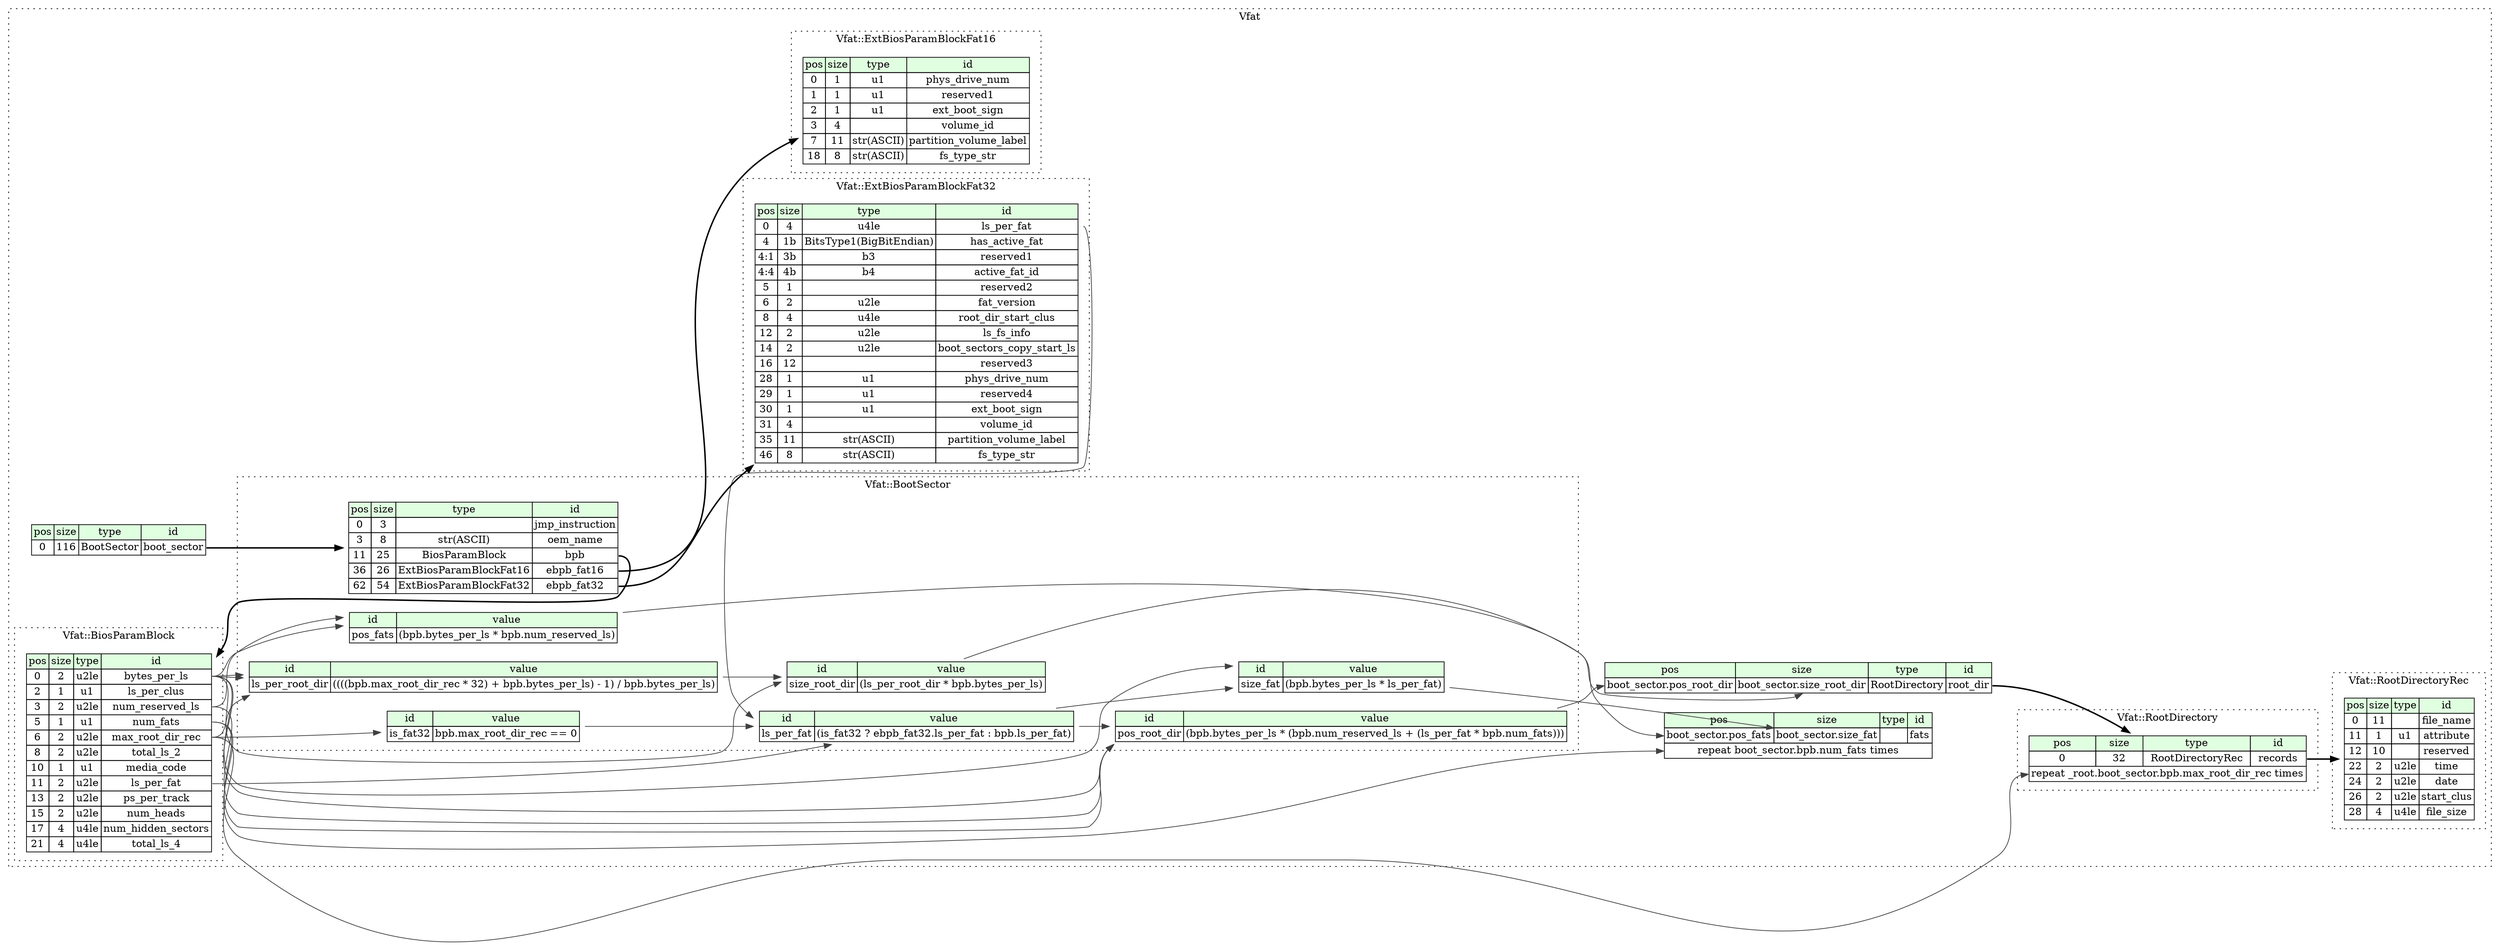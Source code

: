 digraph {
	rankdir=LR;
	node [shape=plaintext];
	subgraph cluster__vfat {
		label="Vfat";
		graph[style=dotted];

		vfat__seq [label=<<TABLE BORDER="0" CELLBORDER="1" CELLSPACING="0">
			<TR><TD BGCOLOR="#E0FFE0">pos</TD><TD BGCOLOR="#E0FFE0">size</TD><TD BGCOLOR="#E0FFE0">type</TD><TD BGCOLOR="#E0FFE0">id</TD></TR>
			<TR><TD PORT="boot_sector_pos">0</TD><TD PORT="boot_sector_size">116</TD><TD>BootSector</TD><TD PORT="boot_sector_type">boot_sector</TD></TR>
		</TABLE>>];
		vfat__inst__fats [label=<<TABLE BORDER="0" CELLBORDER="1" CELLSPACING="0">
			<TR><TD BGCOLOR="#E0FFE0">pos</TD><TD BGCOLOR="#E0FFE0">size</TD><TD BGCOLOR="#E0FFE0">type</TD><TD BGCOLOR="#E0FFE0">id</TD></TR>
			<TR><TD PORT="fats_pos">boot_sector.pos_fats</TD><TD PORT="fats_size">boot_sector.size_fat</TD><TD></TD><TD PORT="fats_type">fats</TD></TR>
			<TR><TD COLSPAN="4" PORT="fats__repeat">repeat boot_sector.bpb.num_fats times</TD></TR>
		</TABLE>>];
		vfat__inst__root_dir [label=<<TABLE BORDER="0" CELLBORDER="1" CELLSPACING="0">
			<TR><TD BGCOLOR="#E0FFE0">pos</TD><TD BGCOLOR="#E0FFE0">size</TD><TD BGCOLOR="#E0FFE0">type</TD><TD BGCOLOR="#E0FFE0">id</TD></TR>
			<TR><TD PORT="root_dir_pos">boot_sector.pos_root_dir</TD><TD PORT="root_dir_size">boot_sector.size_root_dir</TD><TD>RootDirectory</TD><TD PORT="root_dir_type">root_dir</TD></TR>
		</TABLE>>];
		subgraph cluster__ext_bios_param_block_fat32 {
			label="Vfat::ExtBiosParamBlockFat32";
			graph[style=dotted];

			ext_bios_param_block_fat32__seq [label=<<TABLE BORDER="0" CELLBORDER="1" CELLSPACING="0">
				<TR><TD BGCOLOR="#E0FFE0">pos</TD><TD BGCOLOR="#E0FFE0">size</TD><TD BGCOLOR="#E0FFE0">type</TD><TD BGCOLOR="#E0FFE0">id</TD></TR>
				<TR><TD PORT="ls_per_fat_pos">0</TD><TD PORT="ls_per_fat_size">4</TD><TD>u4le</TD><TD PORT="ls_per_fat_type">ls_per_fat</TD></TR>
				<TR><TD PORT="has_active_fat_pos">4</TD><TD PORT="has_active_fat_size">1b</TD><TD>BitsType1(BigBitEndian)</TD><TD PORT="has_active_fat_type">has_active_fat</TD></TR>
				<TR><TD PORT="reserved1_pos">4:1</TD><TD PORT="reserved1_size">3b</TD><TD>b3</TD><TD PORT="reserved1_type">reserved1</TD></TR>
				<TR><TD PORT="active_fat_id_pos">4:4</TD><TD PORT="active_fat_id_size">4b</TD><TD>b4</TD><TD PORT="active_fat_id_type">active_fat_id</TD></TR>
				<TR><TD PORT="reserved2_pos">5</TD><TD PORT="reserved2_size">1</TD><TD></TD><TD PORT="reserved2_type">reserved2</TD></TR>
				<TR><TD PORT="fat_version_pos">6</TD><TD PORT="fat_version_size">2</TD><TD>u2le</TD><TD PORT="fat_version_type">fat_version</TD></TR>
				<TR><TD PORT="root_dir_start_clus_pos">8</TD><TD PORT="root_dir_start_clus_size">4</TD><TD>u4le</TD><TD PORT="root_dir_start_clus_type">root_dir_start_clus</TD></TR>
				<TR><TD PORT="ls_fs_info_pos">12</TD><TD PORT="ls_fs_info_size">2</TD><TD>u2le</TD><TD PORT="ls_fs_info_type">ls_fs_info</TD></TR>
				<TR><TD PORT="boot_sectors_copy_start_ls_pos">14</TD><TD PORT="boot_sectors_copy_start_ls_size">2</TD><TD>u2le</TD><TD PORT="boot_sectors_copy_start_ls_type">boot_sectors_copy_start_ls</TD></TR>
				<TR><TD PORT="reserved3_pos">16</TD><TD PORT="reserved3_size">12</TD><TD></TD><TD PORT="reserved3_type">reserved3</TD></TR>
				<TR><TD PORT="phys_drive_num_pos">28</TD><TD PORT="phys_drive_num_size">1</TD><TD>u1</TD><TD PORT="phys_drive_num_type">phys_drive_num</TD></TR>
				<TR><TD PORT="reserved4_pos">29</TD><TD PORT="reserved4_size">1</TD><TD>u1</TD><TD PORT="reserved4_type">reserved4</TD></TR>
				<TR><TD PORT="ext_boot_sign_pos">30</TD><TD PORT="ext_boot_sign_size">1</TD><TD>u1</TD><TD PORT="ext_boot_sign_type">ext_boot_sign</TD></TR>
				<TR><TD PORT="volume_id_pos">31</TD><TD PORT="volume_id_size">4</TD><TD></TD><TD PORT="volume_id_type">volume_id</TD></TR>
				<TR><TD PORT="partition_volume_label_pos">35</TD><TD PORT="partition_volume_label_size">11</TD><TD>str(ASCII)</TD><TD PORT="partition_volume_label_type">partition_volume_label</TD></TR>
				<TR><TD PORT="fs_type_str_pos">46</TD><TD PORT="fs_type_str_size">8</TD><TD>str(ASCII)</TD><TD PORT="fs_type_str_type">fs_type_str</TD></TR>
			</TABLE>>];
		}
		subgraph cluster__boot_sector {
			label="Vfat::BootSector";
			graph[style=dotted];

			boot_sector__seq [label=<<TABLE BORDER="0" CELLBORDER="1" CELLSPACING="0">
				<TR><TD BGCOLOR="#E0FFE0">pos</TD><TD BGCOLOR="#E0FFE0">size</TD><TD BGCOLOR="#E0FFE0">type</TD><TD BGCOLOR="#E0FFE0">id</TD></TR>
				<TR><TD PORT="jmp_instruction_pos">0</TD><TD PORT="jmp_instruction_size">3</TD><TD></TD><TD PORT="jmp_instruction_type">jmp_instruction</TD></TR>
				<TR><TD PORT="oem_name_pos">3</TD><TD PORT="oem_name_size">8</TD><TD>str(ASCII)</TD><TD PORT="oem_name_type">oem_name</TD></TR>
				<TR><TD PORT="bpb_pos">11</TD><TD PORT="bpb_size">25</TD><TD>BiosParamBlock</TD><TD PORT="bpb_type">bpb</TD></TR>
				<TR><TD PORT="ebpb_fat16_pos">36</TD><TD PORT="ebpb_fat16_size">26</TD><TD>ExtBiosParamBlockFat16</TD><TD PORT="ebpb_fat16_type">ebpb_fat16</TD></TR>
				<TR><TD PORT="ebpb_fat32_pos">62</TD><TD PORT="ebpb_fat32_size">54</TD><TD>ExtBiosParamBlockFat32</TD><TD PORT="ebpb_fat32_type">ebpb_fat32</TD></TR>
			</TABLE>>];
			boot_sector__inst__pos_fats [label=<<TABLE BORDER="0" CELLBORDER="1" CELLSPACING="0">
				<TR><TD BGCOLOR="#E0FFE0">id</TD><TD BGCOLOR="#E0FFE0">value</TD></TR>
				<TR><TD>pos_fats</TD><TD>(bpb.bytes_per_ls * bpb.num_reserved_ls)</TD></TR>
			</TABLE>>];
			boot_sector__inst__ls_per_fat [label=<<TABLE BORDER="0" CELLBORDER="1" CELLSPACING="0">
				<TR><TD BGCOLOR="#E0FFE0">id</TD><TD BGCOLOR="#E0FFE0">value</TD></TR>
				<TR><TD>ls_per_fat</TD><TD>(is_fat32 ? ebpb_fat32.ls_per_fat : bpb.ls_per_fat)</TD></TR>
			</TABLE>>];
			boot_sector__inst__ls_per_root_dir [label=<<TABLE BORDER="0" CELLBORDER="1" CELLSPACING="0">
				<TR><TD BGCOLOR="#E0FFE0">id</TD><TD BGCOLOR="#E0FFE0">value</TD></TR>
				<TR><TD>ls_per_root_dir</TD><TD>((((bpb.max_root_dir_rec * 32) + bpb.bytes_per_ls) - 1) / bpb.bytes_per_ls)</TD></TR>
			</TABLE>>];
			boot_sector__inst__is_fat32 [label=<<TABLE BORDER="0" CELLBORDER="1" CELLSPACING="0">
				<TR><TD BGCOLOR="#E0FFE0">id</TD><TD BGCOLOR="#E0FFE0">value</TD></TR>
				<TR><TD>is_fat32</TD><TD>bpb.max_root_dir_rec == 0</TD></TR>
			</TABLE>>];
			boot_sector__inst__size_fat [label=<<TABLE BORDER="0" CELLBORDER="1" CELLSPACING="0">
				<TR><TD BGCOLOR="#E0FFE0">id</TD><TD BGCOLOR="#E0FFE0">value</TD></TR>
				<TR><TD>size_fat</TD><TD>(bpb.bytes_per_ls * ls_per_fat)</TD></TR>
			</TABLE>>];
			boot_sector__inst__pos_root_dir [label=<<TABLE BORDER="0" CELLBORDER="1" CELLSPACING="0">
				<TR><TD BGCOLOR="#E0FFE0">id</TD><TD BGCOLOR="#E0FFE0">value</TD></TR>
				<TR><TD>pos_root_dir</TD><TD>(bpb.bytes_per_ls * (bpb.num_reserved_ls + (ls_per_fat * bpb.num_fats)))</TD></TR>
			</TABLE>>];
			boot_sector__inst__size_root_dir [label=<<TABLE BORDER="0" CELLBORDER="1" CELLSPACING="0">
				<TR><TD BGCOLOR="#E0FFE0">id</TD><TD BGCOLOR="#E0FFE0">value</TD></TR>
				<TR><TD>size_root_dir</TD><TD>(ls_per_root_dir * bpb.bytes_per_ls)</TD></TR>
			</TABLE>>];
		}
		subgraph cluster__bios_param_block {
			label="Vfat::BiosParamBlock";
			graph[style=dotted];

			bios_param_block__seq [label=<<TABLE BORDER="0" CELLBORDER="1" CELLSPACING="0">
				<TR><TD BGCOLOR="#E0FFE0">pos</TD><TD BGCOLOR="#E0FFE0">size</TD><TD BGCOLOR="#E0FFE0">type</TD><TD BGCOLOR="#E0FFE0">id</TD></TR>
				<TR><TD PORT="bytes_per_ls_pos">0</TD><TD PORT="bytes_per_ls_size">2</TD><TD>u2le</TD><TD PORT="bytes_per_ls_type">bytes_per_ls</TD></TR>
				<TR><TD PORT="ls_per_clus_pos">2</TD><TD PORT="ls_per_clus_size">1</TD><TD>u1</TD><TD PORT="ls_per_clus_type">ls_per_clus</TD></TR>
				<TR><TD PORT="num_reserved_ls_pos">3</TD><TD PORT="num_reserved_ls_size">2</TD><TD>u2le</TD><TD PORT="num_reserved_ls_type">num_reserved_ls</TD></TR>
				<TR><TD PORT="num_fats_pos">5</TD><TD PORT="num_fats_size">1</TD><TD>u1</TD><TD PORT="num_fats_type">num_fats</TD></TR>
				<TR><TD PORT="max_root_dir_rec_pos">6</TD><TD PORT="max_root_dir_rec_size">2</TD><TD>u2le</TD><TD PORT="max_root_dir_rec_type">max_root_dir_rec</TD></TR>
				<TR><TD PORT="total_ls_2_pos">8</TD><TD PORT="total_ls_2_size">2</TD><TD>u2le</TD><TD PORT="total_ls_2_type">total_ls_2</TD></TR>
				<TR><TD PORT="media_code_pos">10</TD><TD PORT="media_code_size">1</TD><TD>u1</TD><TD PORT="media_code_type">media_code</TD></TR>
				<TR><TD PORT="ls_per_fat_pos">11</TD><TD PORT="ls_per_fat_size">2</TD><TD>u2le</TD><TD PORT="ls_per_fat_type">ls_per_fat</TD></TR>
				<TR><TD PORT="ps_per_track_pos">13</TD><TD PORT="ps_per_track_size">2</TD><TD>u2le</TD><TD PORT="ps_per_track_type">ps_per_track</TD></TR>
				<TR><TD PORT="num_heads_pos">15</TD><TD PORT="num_heads_size">2</TD><TD>u2le</TD><TD PORT="num_heads_type">num_heads</TD></TR>
				<TR><TD PORT="num_hidden_sectors_pos">17</TD><TD PORT="num_hidden_sectors_size">4</TD><TD>u4le</TD><TD PORT="num_hidden_sectors_type">num_hidden_sectors</TD></TR>
				<TR><TD PORT="total_ls_4_pos">21</TD><TD PORT="total_ls_4_size">4</TD><TD>u4le</TD><TD PORT="total_ls_4_type">total_ls_4</TD></TR>
			</TABLE>>];
		}
		subgraph cluster__root_directory_rec {
			label="Vfat::RootDirectoryRec";
			graph[style=dotted];

			root_directory_rec__seq [label=<<TABLE BORDER="0" CELLBORDER="1" CELLSPACING="0">
				<TR><TD BGCOLOR="#E0FFE0">pos</TD><TD BGCOLOR="#E0FFE0">size</TD><TD BGCOLOR="#E0FFE0">type</TD><TD BGCOLOR="#E0FFE0">id</TD></TR>
				<TR><TD PORT="file_name_pos">0</TD><TD PORT="file_name_size">11</TD><TD></TD><TD PORT="file_name_type">file_name</TD></TR>
				<TR><TD PORT="attribute_pos">11</TD><TD PORT="attribute_size">1</TD><TD>u1</TD><TD PORT="attribute_type">attribute</TD></TR>
				<TR><TD PORT="reserved_pos">12</TD><TD PORT="reserved_size">10</TD><TD></TD><TD PORT="reserved_type">reserved</TD></TR>
				<TR><TD PORT="time_pos">22</TD><TD PORT="time_size">2</TD><TD>u2le</TD><TD PORT="time_type">time</TD></TR>
				<TR><TD PORT="date_pos">24</TD><TD PORT="date_size">2</TD><TD>u2le</TD><TD PORT="date_type">date</TD></TR>
				<TR><TD PORT="start_clus_pos">26</TD><TD PORT="start_clus_size">2</TD><TD>u2le</TD><TD PORT="start_clus_type">start_clus</TD></TR>
				<TR><TD PORT="file_size_pos">28</TD><TD PORT="file_size_size">4</TD><TD>u4le</TD><TD PORT="file_size_type">file_size</TD></TR>
			</TABLE>>];
		}
		subgraph cluster__root_directory {
			label="Vfat::RootDirectory";
			graph[style=dotted];

			root_directory__seq [label=<<TABLE BORDER="0" CELLBORDER="1" CELLSPACING="0">
				<TR><TD BGCOLOR="#E0FFE0">pos</TD><TD BGCOLOR="#E0FFE0">size</TD><TD BGCOLOR="#E0FFE0">type</TD><TD BGCOLOR="#E0FFE0">id</TD></TR>
				<TR><TD PORT="records_pos">0</TD><TD PORT="records_size">32</TD><TD>RootDirectoryRec</TD><TD PORT="records_type">records</TD></TR>
				<TR><TD COLSPAN="4" PORT="records__repeat">repeat _root.boot_sector.bpb.max_root_dir_rec times</TD></TR>
			</TABLE>>];
		}
		subgraph cluster__ext_bios_param_block_fat16 {
			label="Vfat::ExtBiosParamBlockFat16";
			graph[style=dotted];

			ext_bios_param_block_fat16__seq [label=<<TABLE BORDER="0" CELLBORDER="1" CELLSPACING="0">
				<TR><TD BGCOLOR="#E0FFE0">pos</TD><TD BGCOLOR="#E0FFE0">size</TD><TD BGCOLOR="#E0FFE0">type</TD><TD BGCOLOR="#E0FFE0">id</TD></TR>
				<TR><TD PORT="phys_drive_num_pos">0</TD><TD PORT="phys_drive_num_size">1</TD><TD>u1</TD><TD PORT="phys_drive_num_type">phys_drive_num</TD></TR>
				<TR><TD PORT="reserved1_pos">1</TD><TD PORT="reserved1_size">1</TD><TD>u1</TD><TD PORT="reserved1_type">reserved1</TD></TR>
				<TR><TD PORT="ext_boot_sign_pos">2</TD><TD PORT="ext_boot_sign_size">1</TD><TD>u1</TD><TD PORT="ext_boot_sign_type">ext_boot_sign</TD></TR>
				<TR><TD PORT="volume_id_pos">3</TD><TD PORT="volume_id_size">4</TD><TD></TD><TD PORT="volume_id_type">volume_id</TD></TR>
				<TR><TD PORT="partition_volume_label_pos">7</TD><TD PORT="partition_volume_label_size">11</TD><TD>str(ASCII)</TD><TD PORT="partition_volume_label_type">partition_volume_label</TD></TR>
				<TR><TD PORT="fs_type_str_pos">18</TD><TD PORT="fs_type_str_size">8</TD><TD>str(ASCII)</TD><TD PORT="fs_type_str_type">fs_type_str</TD></TR>
			</TABLE>>];
		}
	}
	vfat__seq:boot_sector_type -> boot_sector__seq [style=bold];
	boot_sector__inst__pos_fats:pos_fats_type -> vfat__inst__fats:fats_pos [color="#404040"];
	boot_sector__inst__size_fat:size_fat_type -> vfat__inst__fats:fats_size [color="#404040"];
	bios_param_block__seq:num_fats_type -> vfat__inst__fats:fats__repeat [color="#404040"];
	boot_sector__inst__pos_root_dir:pos_root_dir_type -> vfat__inst__root_dir:root_dir_pos [color="#404040"];
	boot_sector__inst__size_root_dir:size_root_dir_type -> vfat__inst__root_dir:root_dir_size [color="#404040"];
	vfat__inst__root_dir:root_dir_type -> root_directory__seq [style=bold];
	boot_sector__seq:bpb_type -> bios_param_block__seq [style=bold];
	boot_sector__seq:ebpb_fat16_type -> ext_bios_param_block_fat16__seq [style=bold];
	boot_sector__seq:ebpb_fat32_type -> ext_bios_param_block_fat32__seq [style=bold];
	bios_param_block__seq:bytes_per_ls_type -> boot_sector__inst__pos_fats [color="#404040"];
	bios_param_block__seq:num_reserved_ls_type -> boot_sector__inst__pos_fats [color="#404040"];
	boot_sector__inst__is_fat32:is_fat32_type -> boot_sector__inst__ls_per_fat [color="#404040"];
	ext_bios_param_block_fat32__seq:ls_per_fat_type -> boot_sector__inst__ls_per_fat [color="#404040"];
	bios_param_block__seq:ls_per_fat_type -> boot_sector__inst__ls_per_fat [color="#404040"];
	bios_param_block__seq:max_root_dir_rec_type -> boot_sector__inst__ls_per_root_dir [color="#404040"];
	bios_param_block__seq:bytes_per_ls_type -> boot_sector__inst__ls_per_root_dir [color="#404040"];
	bios_param_block__seq:bytes_per_ls_type -> boot_sector__inst__ls_per_root_dir [color="#404040"];
	bios_param_block__seq:max_root_dir_rec_type -> boot_sector__inst__is_fat32 [color="#404040"];
	bios_param_block__seq:bytes_per_ls_type -> boot_sector__inst__size_fat [color="#404040"];
	boot_sector__inst__ls_per_fat:ls_per_fat_type -> boot_sector__inst__size_fat [color="#404040"];
	bios_param_block__seq:bytes_per_ls_type -> boot_sector__inst__pos_root_dir [color="#404040"];
	bios_param_block__seq:num_reserved_ls_type -> boot_sector__inst__pos_root_dir [color="#404040"];
	boot_sector__inst__ls_per_fat:ls_per_fat_type -> boot_sector__inst__pos_root_dir [color="#404040"];
	bios_param_block__seq:num_fats_type -> boot_sector__inst__pos_root_dir [color="#404040"];
	boot_sector__inst__ls_per_root_dir:ls_per_root_dir_type -> boot_sector__inst__size_root_dir [color="#404040"];
	bios_param_block__seq:bytes_per_ls_type -> boot_sector__inst__size_root_dir [color="#404040"];
	root_directory__seq:records_type -> root_directory_rec__seq [style=bold];
	bios_param_block__seq:max_root_dir_rec_type -> root_directory__seq:records__repeat [color="#404040"];
}
